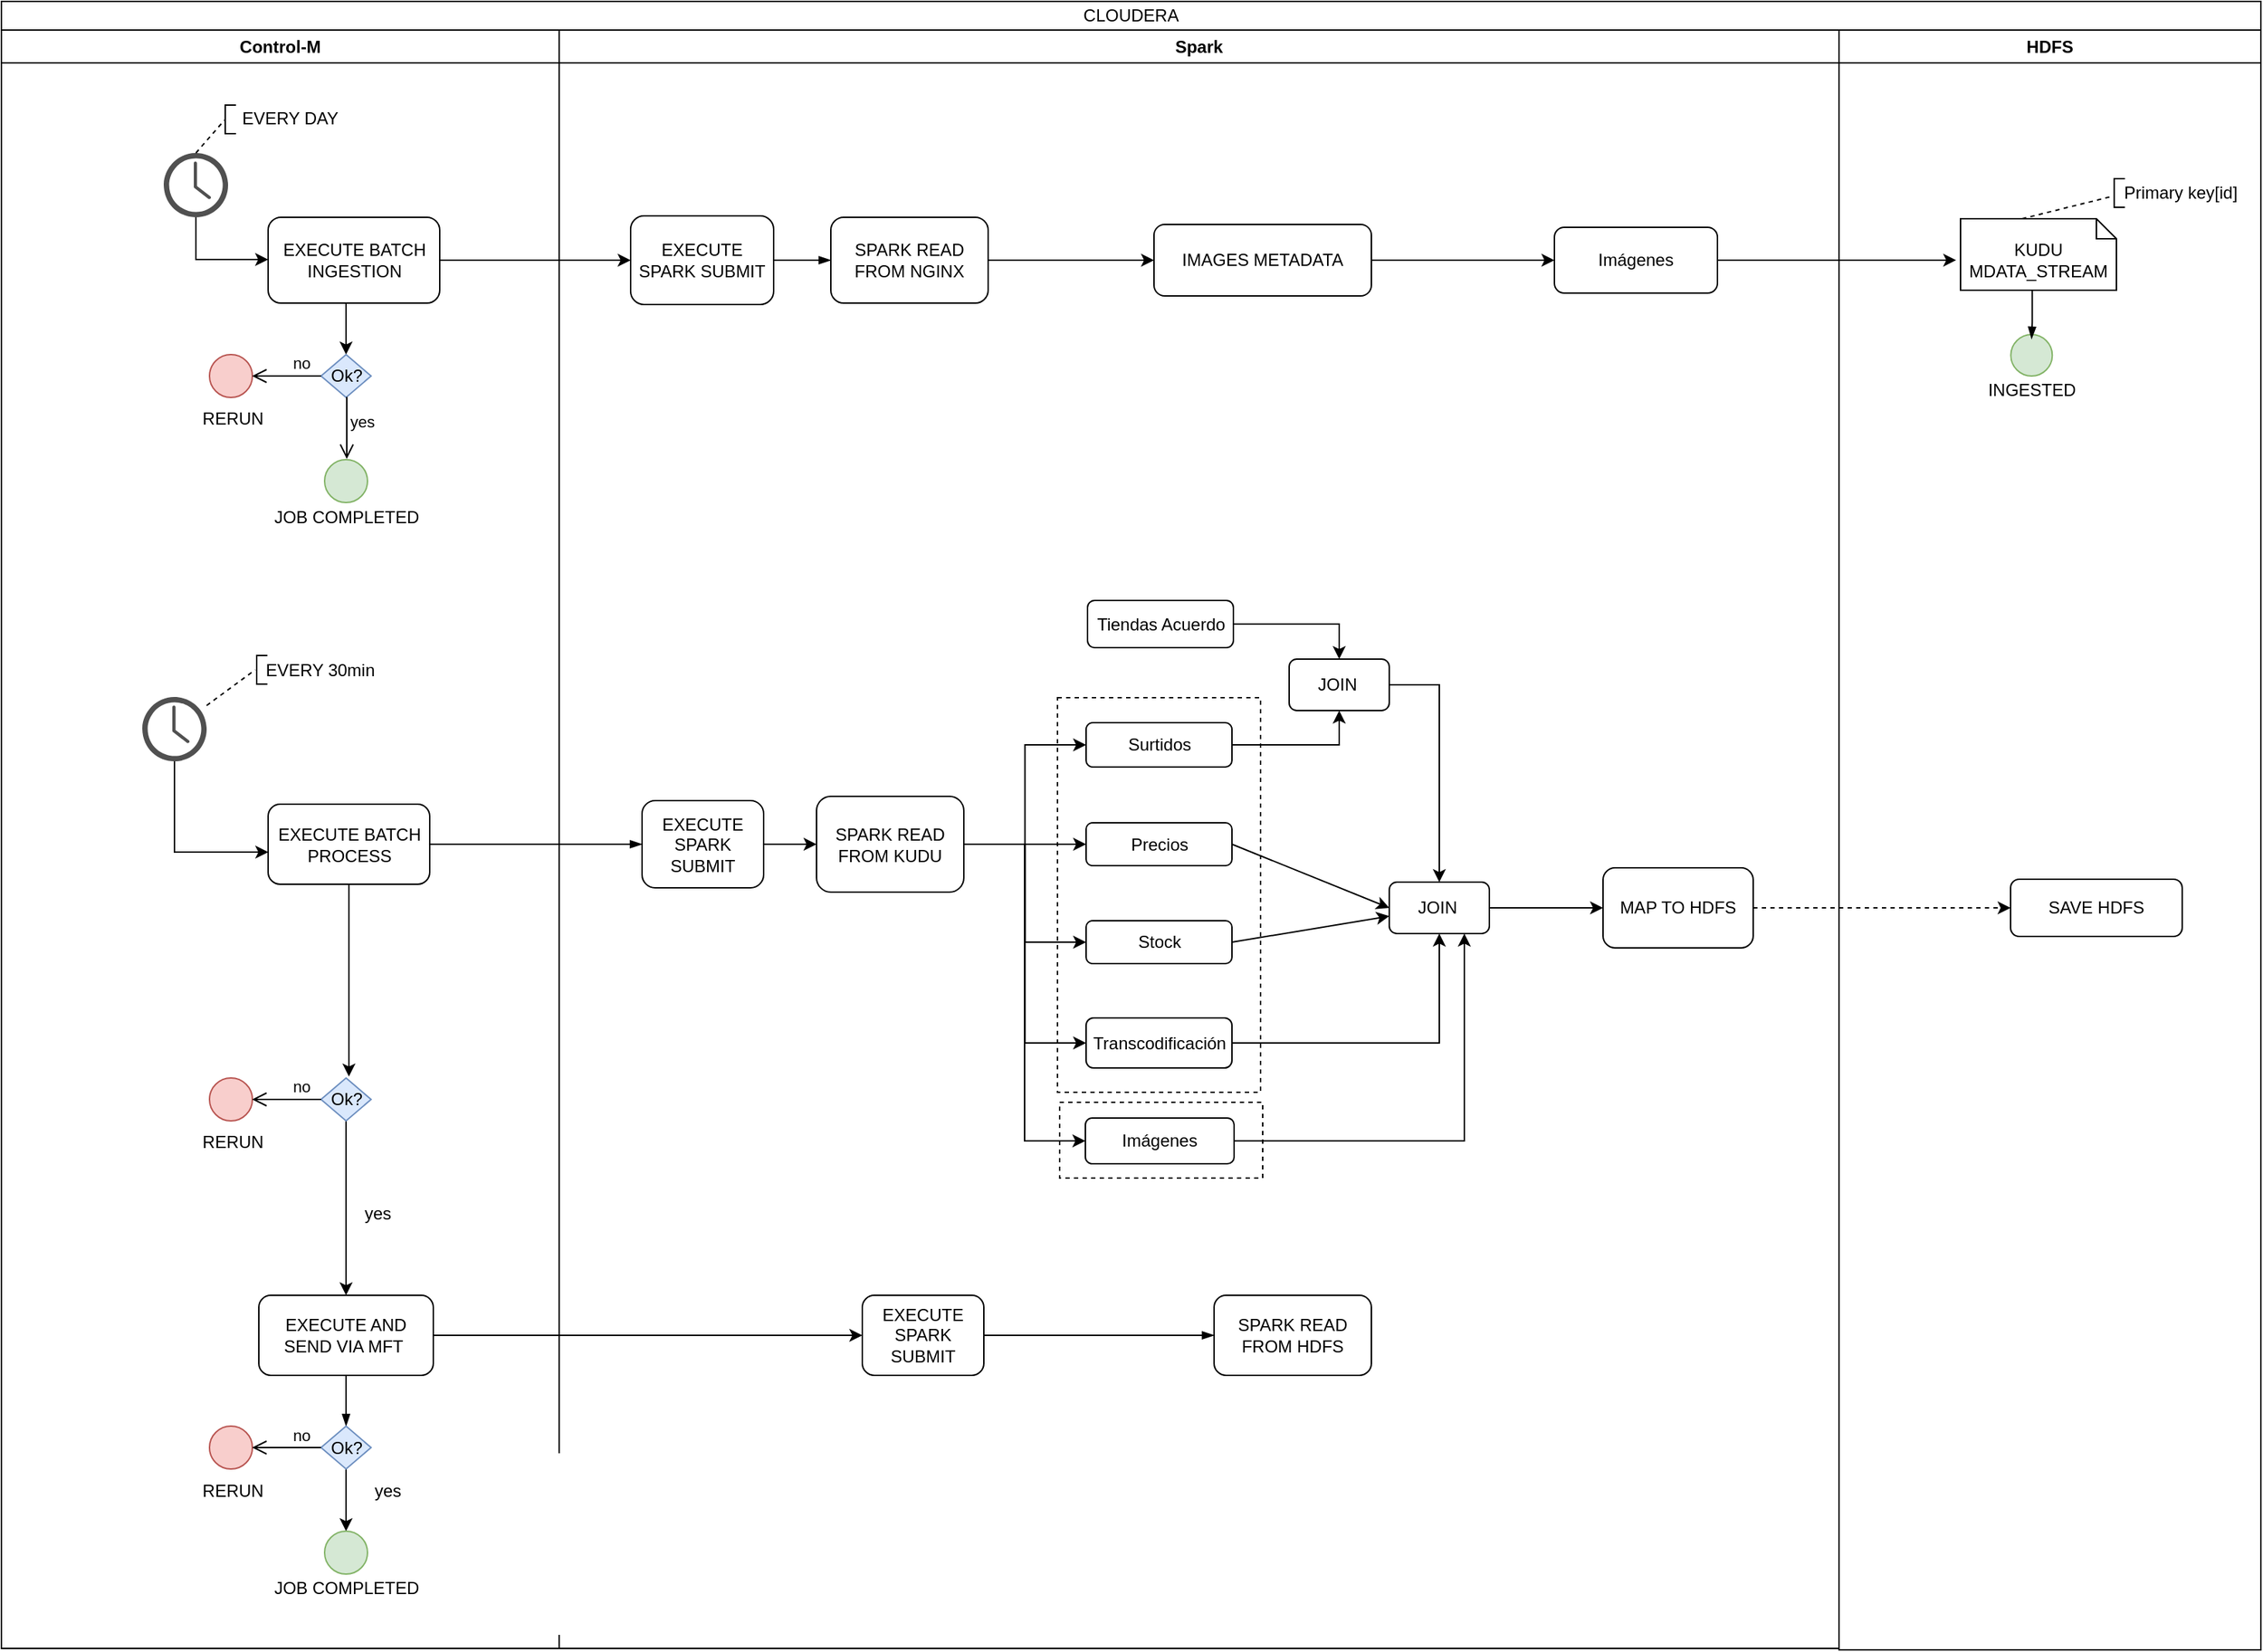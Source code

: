 <mxfile version="12.0.3" type="github" pages="1"><diagram name="Page-1" id="e7e014a7-5840-1c2e-5031-d8a46d1fe8dd"><mxGraphModel dx="1760" dy="948" grid="1" gridSize="10" guides="1" tooltips="1" connect="1" arrows="1" fold="1" page="1" pageScale="1" pageWidth="1169" pageHeight="826" background="#ffffff" math="0" shadow="0"><root><mxCell id="0"/><mxCell id="1" parent="0"/><mxCell id="4" value="Control-M" style="swimlane;whiteSpace=wrap;startSize=23;" parent="1" vertex="1"><mxGeometry x="460" y="138" width="390" height="1132" as="geometry"/></mxCell><mxCell id="GZh9cKbUiOJqMB71wTKI-36" style="edgeStyle=orthogonalEdgeStyle;rounded=0;orthogonalLoop=1;jettySize=auto;html=1;entryX=0.001;entryY=0.599;entryDx=0;entryDy=0;entryPerimeter=0;" edge="1" parent="4" source="-tJp1rb8S91as2KeqpWI-138" target="-tJp1rb8S91as2KeqpWI-190"><mxGeometry relative="1" as="geometry"><Array as="points"><mxPoint x="121" y="575"/></Array></mxGeometry></mxCell><mxCell id="GZh9cKbUiOJqMB71wTKI-37" style="rounded=0;orthogonalLoop=1;jettySize=auto;html=1;entryX=0;entryY=0.5;entryDx=0;entryDy=0;dashed=1;endArrow=none;endFill=0;" edge="1" parent="4" source="-tJp1rb8S91as2KeqpWI-138" target="-tJp1rb8S91as2KeqpWI-142"><mxGeometry relative="1" as="geometry"/></mxCell><mxCell id="-tJp1rb8S91as2KeqpWI-138" value="" style="pointerEvents=1;shadow=0;dashed=0;html=1;strokeColor=none;fillColor=#505050;labelPosition=center;verticalLabelPosition=bottom;verticalAlign=top;outlineConnect=0;align=center;shape=mxgraph.office.concepts.clock;" parent="4" vertex="1"><mxGeometry x="98.5" y="466.5" width="45" height="45" as="geometry"/></mxCell><mxCell id="-tJp1rb8S91as2KeqpWI-140" value="" style="shape=partialRectangle;whiteSpace=wrap;html=1;bottom=1;right=1;left=1;top=0;fillColor=none;routingCenterX=-0.5;rotation=90;" parent="4" vertex="1"><mxGeometry x="172" y="444" width="20" height="7" as="geometry"/></mxCell><mxCell id="-tJp1rb8S91as2KeqpWI-142" value="EVERY 30min" style="text;html=1;strokeColor=none;fillColor=none;align=center;verticalAlign=middle;whiteSpace=wrap;rounded=0;" parent="4" vertex="1"><mxGeometry x="177.5" y="437.5" width="90" height="20" as="geometry"/></mxCell><mxCell id="-tJp1rb8S91as2KeqpWI-194" style="edgeStyle=orthogonalEdgeStyle;rounded=0;orthogonalLoop=1;jettySize=auto;html=1;exitX=0.5;exitY=1;exitDx=0;exitDy=0;entryX=0.5;entryY=0;entryDx=0;entryDy=0;endArrow=blockThin;endFill=1;" parent="4" target="-tJp1rb8S91as2KeqpWI-165" edge="1"><mxGeometry relative="1" as="geometry"><mxPoint x="256" y="940.5" as="sourcePoint"/></mxGeometry></mxCell><mxCell id="-tJp1rb8S91as2KeqpWI-190" value="EXECUTE BATCH PROCESS" style="rounded=1;whiteSpace=wrap;html=1;" parent="4" vertex="1"><mxGeometry x="186.5" y="541.5" width="113" height="56" as="geometry"/></mxCell><mxCell id="-tJp1rb8S91as2KeqpWI-151" value="" style="ellipse;whiteSpace=wrap;html=1;aspect=fixed;fillColor=#f8cecc;strokeColor=#b85450;" parent="4" vertex="1"><mxGeometry x="145.5" y="976.5" width="30" height="30" as="geometry"/></mxCell><mxCell id="-tJp1rb8S91as2KeqpWI-152" value="RERUN" style="text;html=1;strokeColor=none;fillColor=none;align=center;verticalAlign=middle;whiteSpace=wrap;rounded=0;" parent="4" vertex="1"><mxGeometry x="141.5" y="1011.5" width="40" height="20" as="geometry"/></mxCell><mxCell id="GZh9cKbUiOJqMB71wTKI-81" style="edgeStyle=orthogonalEdgeStyle;rounded=0;orthogonalLoop=1;jettySize=auto;html=1;entryX=0.5;entryY=0;entryDx=0;entryDy=0;endArrow=classic;endFill=1;" edge="1" parent="4" source="-tJp1rb8S91as2KeqpWI-165" target="co7JI1_3RgrQiAgqYiiP-55"><mxGeometry relative="1" as="geometry"/></mxCell><mxCell id="-tJp1rb8S91as2KeqpWI-165" value="Ok?" style="rhombus;whiteSpace=wrap;html=1;fillColor=#dae8fc;strokeColor=#6c8ebf;" parent="4" vertex="1"><mxGeometry x="223.5" y="976.5" width="35" height="30" as="geometry"/></mxCell><mxCell id="-tJp1rb8S91as2KeqpWI-166" value="no" style="edgeStyle=orthogonalEdgeStyle;html=1;align=left;verticalAlign=bottom;endArrow=open;endSize=8;entryX=1;entryY=0.5;entryDx=0;entryDy=0;" parent="4" edge="1"><mxGeometry x="-0.087" relative="1" as="geometry"><mxPoint x="175.293" y="991.5" as="targetPoint"/><mxPoint x="223.5" y="991.5" as="sourcePoint"/><mxPoint as="offset"/></mxGeometry></mxCell><mxCell id="co7JI1_3RgrQiAgqYiiP-38" value="EXECUTE AND SEND VIA MFT&amp;nbsp;" style="rounded=1;whiteSpace=wrap;html=1;" parent="4" vertex="1"><mxGeometry x="180" y="885" width="122" height="56" as="geometry"/></mxCell><mxCell id="co7JI1_3RgrQiAgqYiiP-49" value="" style="ellipse;whiteSpace=wrap;html=1;aspect=fixed;fillColor=#f8cecc;strokeColor=#b85450;" parent="4" vertex="1"><mxGeometry x="145.5" y="733" width="30" height="30" as="geometry"/></mxCell><mxCell id="co7JI1_3RgrQiAgqYiiP-50" value="RERUN" style="text;html=1;strokeColor=none;fillColor=none;align=center;verticalAlign=middle;whiteSpace=wrap;rounded=0;" parent="4" vertex="1"><mxGeometry x="141.5" y="768" width="40" height="20" as="geometry"/></mxCell><mxCell id="GZh9cKbUiOJqMB71wTKI-75" style="edgeStyle=orthogonalEdgeStyle;rounded=0;orthogonalLoop=1;jettySize=auto;html=1;endArrow=classic;endFill=1;" edge="1" parent="4" source="co7JI1_3RgrQiAgqYiiP-51" target="co7JI1_3RgrQiAgqYiiP-38"><mxGeometry relative="1" as="geometry"/></mxCell><mxCell id="co7JI1_3RgrQiAgqYiiP-51" value="Ok?" style="rhombus;whiteSpace=wrap;html=1;fillColor=#dae8fc;strokeColor=#6c8ebf;" parent="4" vertex="1"><mxGeometry x="223.5" y="733" width="35" height="30" as="geometry"/></mxCell><mxCell id="co7JI1_3RgrQiAgqYiiP-52" value="no" style="edgeStyle=orthogonalEdgeStyle;html=1;align=left;verticalAlign=bottom;endArrow=open;endSize=8;entryX=1;entryY=0.5;entryDx=0;entryDy=0;" parent="4" edge="1"><mxGeometry x="-0.087" relative="1" as="geometry"><mxPoint x="175.293" y="748" as="targetPoint"/><mxPoint x="223.5" y="748" as="sourcePoint"/><mxPoint as="offset"/></mxGeometry></mxCell><mxCell id="co7JI1_3RgrQiAgqYiiP-55" value="" style="ellipse;whiteSpace=wrap;html=1;aspect=fixed;fillColor=#d5e8d4;strokeColor=#82b366;" parent="4" vertex="1"><mxGeometry x="226" y="1050" width="30" height="30" as="geometry"/></mxCell><mxCell id="co7JI1_3RgrQiAgqYiiP-56" value="JOB COMPLETED" style="text;html=1;strokeColor=none;fillColor=none;align=center;verticalAlign=middle;whiteSpace=wrap;rounded=0;" parent="4" vertex="1"><mxGeometry x="187.5" y="1080" width="107" height="20" as="geometry"/></mxCell><mxCell id="co7JI1_3RgrQiAgqYiiP-7" value="EVERY DAY" style="text;html=1;strokeColor=none;fillColor=none;align=center;verticalAlign=middle;whiteSpace=wrap;rounded=0;" parent="4" vertex="1"><mxGeometry x="156.5" y="51.5" width="90" height="20" as="geometry"/></mxCell><mxCell id="co7JI1_3RgrQiAgqYiiP-4" value="" style="pointerEvents=1;shadow=0;dashed=0;html=1;strokeColor=none;fillColor=#505050;labelPosition=center;verticalLabelPosition=bottom;verticalAlign=top;outlineConnect=0;align=center;shape=mxgraph.office.concepts.clock;" parent="4" vertex="1"><mxGeometry x="113.5" y="86" width="45" height="45" as="geometry"/></mxCell><mxCell id="co7JI1_3RgrQiAgqYiiP-5" value="" style="endArrow=none;dashed=1;html=1;" parent="4" edge="1"><mxGeometry width="50" height="50" relative="1" as="geometry"><mxPoint x="136.0" y="86.0" as="sourcePoint"/><mxPoint x="156.0" y="63" as="targetPoint"/></mxGeometry></mxCell><mxCell id="co7JI1_3RgrQiAgqYiiP-6" value="" style="shape=partialRectangle;whiteSpace=wrap;html=1;bottom=1;right=1;left=1;top=0;fillColor=none;routingCenterX=-0.5;rotation=90;" parent="4" vertex="1"><mxGeometry x="150" y="59" width="20" height="7" as="geometry"/></mxCell><mxCell id="GZh9cKbUiOJqMB71wTKI-30" style="edgeStyle=orthogonalEdgeStyle;rounded=0;orthogonalLoop=1;jettySize=auto;html=1;exitX=0.5;exitY=1;exitDx=0;exitDy=0;entryX=0.5;entryY=0;entryDx=0;entryDy=0;" edge="1" parent="4" source="co7JI1_3RgrQiAgqYiiP-8" target="GZh9cKbUiOJqMB71wTKI-16"><mxGeometry relative="1" as="geometry"/></mxCell><mxCell id="co7JI1_3RgrQiAgqYiiP-8" value="EXECUTE BATCH INGESTION" style="rounded=1;whiteSpace=wrap;html=1;" parent="4" vertex="1"><mxGeometry x="186.5" y="131" width="120" height="60" as="geometry"/></mxCell><mxCell id="co7JI1_3RgrQiAgqYiiP-57" style="edgeStyle=orthogonalEdgeStyle;rounded=0;orthogonalLoop=1;jettySize=auto;html=1;" parent="4" source="co7JI1_3RgrQiAgqYiiP-4" target="co7JI1_3RgrQiAgqYiiP-8" edge="1"><mxGeometry relative="1" as="geometry"><Array as="points"><mxPoint x="135.5" y="160.5"/></Array></mxGeometry></mxCell><mxCell id="GZh9cKbUiOJqMB71wTKI-14" value="" style="ellipse;whiteSpace=wrap;html=1;aspect=fixed;fillColor=#f8cecc;strokeColor=#b85450;" vertex="1" parent="4"><mxGeometry x="145.5" y="227" width="30" height="30" as="geometry"/></mxCell><mxCell id="GZh9cKbUiOJqMB71wTKI-15" value="RERUN" style="text;html=1;strokeColor=none;fillColor=none;align=center;verticalAlign=middle;whiteSpace=wrap;rounded=0;" vertex="1" parent="4"><mxGeometry x="141.5" y="262" width="40" height="20" as="geometry"/></mxCell><mxCell id="GZh9cKbUiOJqMB71wTKI-16" value="Ok?" style="rhombus;whiteSpace=wrap;html=1;fillColor=#dae8fc;strokeColor=#6c8ebf;" vertex="1" parent="4"><mxGeometry x="223.5" y="227" width="35" height="30" as="geometry"/></mxCell><mxCell id="GZh9cKbUiOJqMB71wTKI-82" value="yes" style="text;html=1;resizable=0;points=[];autosize=1;align=left;verticalAlign=top;spacingTop=-4;" vertex="1" parent="4"><mxGeometry x="258.5" y="1011.5" width="30" height="20" as="geometry"/></mxCell><mxCell id="-tJp1rb8S91as2KeqpWI-44" value="CLOUDERA" style="rounded=0;whiteSpace=wrap;html=1;" parent="1" vertex="1"><mxGeometry x="460" y="118" width="1580" height="20" as="geometry"/></mxCell><mxCell id="-tJp1rb8S91as2KeqpWI-45" value="Spark" style="swimlane;whiteSpace=wrap;startSize=23;" parent="1" vertex="1"><mxGeometry x="850" y="138" width="895" height="1132" as="geometry"/></mxCell><mxCell id="GZh9cKbUiOJqMB71wTKI-49" value="" style="rounded=0;whiteSpace=wrap;html=1;dashed=1;" vertex="1" parent="-tJp1rb8S91as2KeqpWI-45"><mxGeometry x="350" y="750" width="142" height="53" as="geometry"/></mxCell><mxCell id="co7JI1_3RgrQiAgqYiiP-28" value="" style="rounded=0;whiteSpace=wrap;html=1;dashed=1;" parent="-tJp1rb8S91as2KeqpWI-45" vertex="1"><mxGeometry x="348.5" y="467" width="142" height="276" as="geometry"/></mxCell><mxCell id="GZh9cKbUiOJqMB71wTKI-79" style="edgeStyle=orthogonalEdgeStyle;rounded=0;orthogonalLoop=1;jettySize=auto;html=1;entryX=0;entryY=0.5;entryDx=0;entryDy=0;endArrow=classic;endFill=1;" edge="1" parent="-tJp1rb8S91as2KeqpWI-45" source="-tJp1rb8S91as2KeqpWI-168" target="-tJp1rb8S91as2KeqpWI-169"><mxGeometry relative="1" as="geometry"/></mxCell><mxCell id="-tJp1rb8S91as2KeqpWI-168" value="EXECUTE SPARK SUBMIT" style="rounded=1;whiteSpace=wrap;html=1;" parent="-tJp1rb8S91as2KeqpWI-45" vertex="1"><mxGeometry x="58" y="539" width="85" height="61" as="geometry"/></mxCell><mxCell id="GZh9cKbUiOJqMB71wTKI-84" style="edgeStyle=orthogonalEdgeStyle;rounded=0;orthogonalLoop=1;jettySize=auto;html=1;entryX=0;entryY=0.5;entryDx=0;entryDy=0;endArrow=classic;endFill=1;" edge="1" parent="-tJp1rb8S91as2KeqpWI-45" source="-tJp1rb8S91as2KeqpWI-169" target="co7JI1_3RgrQiAgqYiiP-10"><mxGeometry relative="1" as="geometry"/></mxCell><mxCell id="GZh9cKbUiOJqMB71wTKI-85" style="edgeStyle=orthogonalEdgeStyle;rounded=0;orthogonalLoop=1;jettySize=auto;html=1;entryX=0;entryY=0.5;entryDx=0;entryDy=0;endArrow=classic;endFill=1;" edge="1" parent="-tJp1rb8S91as2KeqpWI-45" source="-tJp1rb8S91as2KeqpWI-169" target="co7JI1_3RgrQiAgqYiiP-9"><mxGeometry relative="1" as="geometry"/></mxCell><mxCell id="GZh9cKbUiOJqMB71wTKI-86" style="edgeStyle=orthogonalEdgeStyle;rounded=0;orthogonalLoop=1;jettySize=auto;html=1;entryX=0;entryY=0.5;entryDx=0;entryDy=0;endArrow=classic;endFill=1;" edge="1" parent="-tJp1rb8S91as2KeqpWI-45" source="-tJp1rb8S91as2KeqpWI-169" target="-tJp1rb8S91as2KeqpWI-170"><mxGeometry relative="1" as="geometry"/></mxCell><mxCell id="GZh9cKbUiOJqMB71wTKI-87" style="edgeStyle=orthogonalEdgeStyle;rounded=0;orthogonalLoop=1;jettySize=auto;html=1;entryX=0;entryY=0.5;entryDx=0;entryDy=0;endArrow=classic;endFill=1;" edge="1" parent="-tJp1rb8S91as2KeqpWI-45" source="-tJp1rb8S91as2KeqpWI-169" target="co7JI1_3RgrQiAgqYiiP-11"><mxGeometry relative="1" as="geometry"/></mxCell><mxCell id="GZh9cKbUiOJqMB71wTKI-88" style="edgeStyle=orthogonalEdgeStyle;rounded=0;orthogonalLoop=1;jettySize=auto;html=1;entryX=0;entryY=0.5;entryDx=0;entryDy=0;endArrow=classic;endFill=1;" edge="1" parent="-tJp1rb8S91as2KeqpWI-45" source="-tJp1rb8S91as2KeqpWI-169" target="GZh9cKbUiOJqMB71wTKI-50"><mxGeometry relative="1" as="geometry"/></mxCell><mxCell id="-tJp1rb8S91as2KeqpWI-169" value="SPARK READ FROM KUDU" style="rounded=1;whiteSpace=wrap;html=1;" parent="-tJp1rb8S91as2KeqpWI-45" vertex="1"><mxGeometry x="180" y="536" width="103" height="67" as="geometry"/></mxCell><mxCell id="co7JI1_3RgrQiAgqYiiP-26" style="rounded=0;orthogonalLoop=1;jettySize=auto;html=1;exitX=1;exitY=0.5;exitDx=0;exitDy=0;" parent="-tJp1rb8S91as2KeqpWI-45" source="-tJp1rb8S91as2KeqpWI-170" target="co7JI1_3RgrQiAgqYiiP-22" edge="1"><mxGeometry relative="1" as="geometry"/></mxCell><mxCell id="-tJp1rb8S91as2KeqpWI-170" value="Stock" style="rounded=1;whiteSpace=wrap;html=1;" parent="-tJp1rb8S91as2KeqpWI-45" vertex="1"><mxGeometry x="368.5" y="623" width="102" height="30" as="geometry"/></mxCell><mxCell id="-tJp1rb8S91as2KeqpWI-223" style="edgeStyle=orthogonalEdgeStyle;rounded=0;orthogonalLoop=1;jettySize=auto;html=1;exitX=1;exitY=0.5;exitDx=0;exitDy=0;entryX=0;entryY=0.5;entryDx=0;entryDy=0;endArrow=blockThin;endFill=1;strokeColor=none;" parent="-tJp1rb8S91as2KeqpWI-45" edge="1"><mxGeometry relative="1" as="geometry"><mxPoint x="641.529" y="587.029" as="sourcePoint"/><mxPoint x="667.412" y="587.029" as="targetPoint"/></mxGeometry></mxCell><mxCell id="co7JI1_3RgrQiAgqYiiP-25" style="rounded=0;orthogonalLoop=1;jettySize=auto;html=1;exitX=1;exitY=0.5;exitDx=0;exitDy=0;entryX=0;entryY=0.5;entryDx=0;entryDy=0;" parent="-tJp1rb8S91as2KeqpWI-45" source="co7JI1_3RgrQiAgqYiiP-9" target="co7JI1_3RgrQiAgqYiiP-22" edge="1"><mxGeometry relative="1" as="geometry"/></mxCell><mxCell id="co7JI1_3RgrQiAgqYiiP-9" value="Precios" style="rounded=1;whiteSpace=wrap;html=1;" parent="-tJp1rb8S91as2KeqpWI-45" vertex="1"><mxGeometry x="368.5" y="554.5" width="102" height="30" as="geometry"/></mxCell><mxCell id="co7JI1_3RgrQiAgqYiiP-21" style="edgeStyle=orthogonalEdgeStyle;rounded=0;orthogonalLoop=1;jettySize=auto;html=1;exitX=1;exitY=0.5;exitDx=0;exitDy=0;entryX=0.5;entryY=1;entryDx=0;entryDy=0;" parent="-tJp1rb8S91as2KeqpWI-45" source="co7JI1_3RgrQiAgqYiiP-10" target="co7JI1_3RgrQiAgqYiiP-19" edge="1"><mxGeometry relative="1" as="geometry"/></mxCell><mxCell id="co7JI1_3RgrQiAgqYiiP-10" value="Surtidos" style="rounded=1;whiteSpace=wrap;html=1;" parent="-tJp1rb8S91as2KeqpWI-45" vertex="1"><mxGeometry x="368.5" y="484.5" width="102" height="31" as="geometry"/></mxCell><mxCell id="co7JI1_3RgrQiAgqYiiP-27" style="edgeStyle=orthogonalEdgeStyle;rounded=0;orthogonalLoop=1;jettySize=auto;html=1;exitX=1;exitY=0.5;exitDx=0;exitDy=0;" parent="-tJp1rb8S91as2KeqpWI-45" source="co7JI1_3RgrQiAgqYiiP-11" target="co7JI1_3RgrQiAgqYiiP-22" edge="1"><mxGeometry relative="1" as="geometry"/></mxCell><mxCell id="co7JI1_3RgrQiAgqYiiP-11" value="Transcodificación" style="rounded=1;whiteSpace=wrap;html=1;" parent="-tJp1rb8S91as2KeqpWI-45" vertex="1"><mxGeometry x="368.5" y="691" width="102" height="35" as="geometry"/></mxCell><mxCell id="co7JI1_3RgrQiAgqYiiP-20" style="edgeStyle=orthogonalEdgeStyle;rounded=0;orthogonalLoop=1;jettySize=auto;html=1;exitX=1;exitY=0.5;exitDx=0;exitDy=0;entryX=0.5;entryY=0;entryDx=0;entryDy=0;" parent="-tJp1rb8S91as2KeqpWI-45" source="co7JI1_3RgrQiAgqYiiP-12" target="co7JI1_3RgrQiAgqYiiP-19" edge="1"><mxGeometry relative="1" as="geometry"/></mxCell><mxCell id="co7JI1_3RgrQiAgqYiiP-12" value="Tiendas Acuerdo" style="rounded=1;whiteSpace=wrap;html=1;" parent="-tJp1rb8S91as2KeqpWI-45" vertex="1"><mxGeometry x="369.5" y="399" width="102" height="33" as="geometry"/></mxCell><mxCell id="co7JI1_3RgrQiAgqYiiP-23" style="edgeStyle=orthogonalEdgeStyle;rounded=0;orthogonalLoop=1;jettySize=auto;html=1;exitX=1;exitY=0.5;exitDx=0;exitDy=0;entryX=0.5;entryY=0;entryDx=0;entryDy=0;" parent="-tJp1rb8S91as2KeqpWI-45" source="co7JI1_3RgrQiAgqYiiP-19" target="co7JI1_3RgrQiAgqYiiP-22" edge="1"><mxGeometry relative="1" as="geometry"/></mxCell><mxCell id="co7JI1_3RgrQiAgqYiiP-19" value="JOIN&amp;nbsp;" style="rounded=1;whiteSpace=wrap;html=1;" parent="-tJp1rb8S91as2KeqpWI-45" vertex="1"><mxGeometry x="510.5" y="440" width="70" height="36" as="geometry"/></mxCell><mxCell id="GZh9cKbUiOJqMB71wTKI-52" style="edgeStyle=orthogonalEdgeStyle;rounded=0;orthogonalLoop=1;jettySize=auto;html=1;endArrow=classic;endFill=1;" edge="1" parent="-tJp1rb8S91as2KeqpWI-45" source="co7JI1_3RgrQiAgqYiiP-22" target="-tJp1rb8S91as2KeqpWI-171"><mxGeometry relative="1" as="geometry"/></mxCell><mxCell id="co7JI1_3RgrQiAgqYiiP-22" value="JOIN&amp;nbsp;" style="rounded=1;whiteSpace=wrap;html=1;" parent="-tJp1rb8S91as2KeqpWI-45" vertex="1"><mxGeometry x="580.5" y="596" width="70" height="36" as="geometry"/></mxCell><mxCell id="-tJp1rb8S91as2KeqpWI-171" value="MAP TO HDFS" style="rounded=1;whiteSpace=wrap;html=1;" parent="-tJp1rb8S91as2KeqpWI-45" vertex="1"><mxGeometry x="730" y="586" width="105" height="56" as="geometry"/></mxCell><mxCell id="TqquburG1wggnyQFB-Ty-6" value="Imágenes" style="rounded=1;whiteSpace=wrap;html=1;" parent="-tJp1rb8S91as2KeqpWI-45" vertex="1"><mxGeometry x="696" y="138" width="114" height="46" as="geometry"/></mxCell><mxCell id="VhaFqa6RfwRdbZpefLKa-6" value="IMAGES METADATA" style="rounded=1;whiteSpace=wrap;html=1;" parent="-tJp1rb8S91as2KeqpWI-45" vertex="1"><mxGeometry x="416" y="136" width="152" height="50" as="geometry"/></mxCell><mxCell id="TqquburG1wggnyQFB-Ty-8" style="edgeStyle=orthogonalEdgeStyle;rounded=0;orthogonalLoop=1;jettySize=auto;html=1;" parent="-tJp1rb8S91as2KeqpWI-45" source="VhaFqa6RfwRdbZpefLKa-6" target="TqquburG1wggnyQFB-Ty-6" edge="1"><mxGeometry relative="1" as="geometry"/></mxCell><mxCell id="ZJedpxaUurKtZu2sU3fG-23" value="EXECUTE SPARK SUBMIT" style="rounded=1;whiteSpace=wrap;html=1;" parent="-tJp1rb8S91as2KeqpWI-45" vertex="1"><mxGeometry x="50" y="130" width="100" height="62" as="geometry"/></mxCell><mxCell id="ZJedpxaUurKtZu2sU3fG-25" style="edgeStyle=orthogonalEdgeStyle;rounded=0;orthogonalLoop=1;jettySize=auto;html=1;exitX=1;exitY=0.5;exitDx=0;exitDy=0;" parent="-tJp1rb8S91as2KeqpWI-45" source="ZJedpxaUurKtZu2sU3fG-24" target="VhaFqa6RfwRdbZpefLKa-6" edge="1"><mxGeometry relative="1" as="geometry"/></mxCell><mxCell id="ZJedpxaUurKtZu2sU3fG-24" value="SPARK READ FROM NGINX" style="rounded=1;whiteSpace=wrap;html=1;" parent="-tJp1rb8S91as2KeqpWI-45" vertex="1"><mxGeometry x="190" y="131" width="110" height="60" as="geometry"/></mxCell><mxCell id="ZJedpxaUurKtZu2sU3fG-22" style="edgeStyle=orthogonalEdgeStyle;rounded=0;orthogonalLoop=1;jettySize=auto;html=1;exitX=1;exitY=0.5;exitDx=0;exitDy=0;entryX=0;entryY=0.5;entryDx=0;entryDy=0;endArrow=blockThin;endFill=1;" parent="-tJp1rb8S91as2KeqpWI-45" source="ZJedpxaUurKtZu2sU3fG-23" target="ZJedpxaUurKtZu2sU3fG-24" edge="1"><mxGeometry relative="1" as="geometry"/></mxCell><mxCell id="GZh9cKbUiOJqMB71wTKI-51" style="edgeStyle=orthogonalEdgeStyle;rounded=0;orthogonalLoop=1;jettySize=auto;html=1;exitX=1;exitY=0.5;exitDx=0;exitDy=0;entryX=0.75;entryY=1;entryDx=0;entryDy=0;endArrow=classic;endFill=1;" edge="1" parent="-tJp1rb8S91as2KeqpWI-45" source="GZh9cKbUiOJqMB71wTKI-50" target="co7JI1_3RgrQiAgqYiiP-22"><mxGeometry relative="1" as="geometry"/></mxCell><mxCell id="GZh9cKbUiOJqMB71wTKI-50" value="Imágenes" style="rounded=1;whiteSpace=wrap;html=1;" vertex="1" parent="-tJp1rb8S91as2KeqpWI-45"><mxGeometry x="368" y="761" width="104" height="32" as="geometry"/></mxCell><mxCell id="GZh9cKbUiOJqMB71wTKI-54" value="EXECUTE SPARK SUBMIT" style="rounded=1;whiteSpace=wrap;html=1;" vertex="1" parent="-tJp1rb8S91as2KeqpWI-45"><mxGeometry x="212" y="885" width="85" height="56" as="geometry"/></mxCell><mxCell id="GZh9cKbUiOJqMB71wTKI-55" value="SPARK READ FROM HDFS" style="rounded=1;whiteSpace=wrap;html=1;" vertex="1" parent="-tJp1rb8S91as2KeqpWI-45"><mxGeometry x="458" y="885" width="110" height="56" as="geometry"/></mxCell><mxCell id="GZh9cKbUiOJqMB71wTKI-53" style="edgeStyle=orthogonalEdgeStyle;rounded=0;orthogonalLoop=1;jettySize=auto;html=1;exitX=1;exitY=0.5;exitDx=0;exitDy=0;entryX=0;entryY=0.5;entryDx=0;entryDy=0;endArrow=blockThin;endFill=1;" edge="1" parent="-tJp1rb8S91as2KeqpWI-45" source="GZh9cKbUiOJqMB71wTKI-54" target="GZh9cKbUiOJqMB71wTKI-55"><mxGeometry relative="1" as="geometry"/></mxCell><mxCell id="-tJp1rb8S91as2KeqpWI-64" value="HDFS" style="swimlane;whiteSpace=wrap" parent="1" vertex="1"><mxGeometry x="1745" y="138" width="295" height="1133" as="geometry"/></mxCell><mxCell id="TqquburG1wggnyQFB-Ty-4" value="SAVE HDFS" style="rounded=1;whiteSpace=wrap;html=1;" parent="-tJp1rb8S91as2KeqpWI-64" vertex="1"><mxGeometry x="120" y="594" width="120" height="40" as="geometry"/></mxCell><mxCell id="ZJedpxaUurKtZu2sU3fG-5" value="&lt;br&gt;KUDU&lt;br&gt;MDATA_STREAM" style="shape=note;whiteSpace=wrap;html=1;size=14;verticalAlign=top;align=center;spacingTop=-6;" parent="-tJp1rb8S91as2KeqpWI-64" vertex="1"><mxGeometry x="85" y="132" width="109" height="50" as="geometry"/></mxCell><mxCell id="ZJedpxaUurKtZu2sU3fG-6" value="" style="ellipse;whiteSpace=wrap;html=1;aspect=fixed;fillColor=#d5e8d4;strokeColor=#82b366;" parent="-tJp1rb8S91as2KeqpWI-64" vertex="1"><mxGeometry x="120.167" y="213" width="29" height="29" as="geometry"/></mxCell><mxCell id="ZJedpxaUurKtZu2sU3fG-7" style="edgeStyle=orthogonalEdgeStyle;rounded=0;orthogonalLoop=1;jettySize=auto;html=1;endArrow=blockThin;endFill=1;entryX=0.5;entryY=0;entryDx=0;entryDy=0;" parent="-tJp1rb8S91as2KeqpWI-64" source="ZJedpxaUurKtZu2sU3fG-5" edge="1"><mxGeometry relative="1" as="geometry"><mxPoint x="134.686" y="216.039" as="targetPoint"/><Array as="points"><mxPoint x="135.167" y="204.5"/><mxPoint x="135.167" y="204.5"/></Array></mxGeometry></mxCell><mxCell id="ZJedpxaUurKtZu2sU3fG-8" value="INGESTED" style="text;html=1;strokeColor=none;fillColor=none;align=center;verticalAlign=middle;whiteSpace=wrap;rounded=0;" parent="-tJp1rb8S91as2KeqpWI-64" vertex="1"><mxGeometry x="114.667" y="242" width="40" height="20" as="geometry"/></mxCell><mxCell id="ZJedpxaUurKtZu2sU3fG-9" value="" style="shape=partialRectangle;whiteSpace=wrap;html=1;bottom=1;right=1;left=1;top=0;fillColor=none;routingCenterX=-0.5;rotation=90;" parent="-tJp1rb8S91as2KeqpWI-64" vertex="1"><mxGeometry x="185.937" y="110.5" width="20" height="7" as="geometry"/></mxCell><mxCell id="ZJedpxaUurKtZu2sU3fG-10" value="" style="endArrow=none;dashed=1;html=1;exitX=0;exitY=0;exitDx=43;exitDy=0;exitPerimeter=0;entryX=0.5;entryY=1;entryDx=0;entryDy=0;" parent="-tJp1rb8S91as2KeqpWI-64" source="ZJedpxaUurKtZu2sU3fG-5" edge="1"><mxGeometry width="50" height="50" relative="1" as="geometry"><mxPoint x="-1620.333" y="10.5" as="sourcePoint"/><mxPoint x="192.437" y="116.0" as="targetPoint"/></mxGeometry></mxCell><mxCell id="ZJedpxaUurKtZu2sU3fG-17" value="Primary key[id]" style="text;html=1;strokeColor=none;fillColor=none;align=center;verticalAlign=middle;whiteSpace=wrap;rounded=0;" parent="-tJp1rb8S91as2KeqpWI-64" vertex="1"><mxGeometry x="193.667" y="106" width="90" height="16" as="geometry"/></mxCell><mxCell id="-tJp1rb8S91as2KeqpWI-173" style="edgeStyle=orthogonalEdgeStyle;rounded=0;orthogonalLoop=1;jettySize=auto;html=1;exitX=1;exitY=0.5;exitDx=0;exitDy=0;entryX=0;entryY=0.5;entryDx=0;entryDy=0;endArrow=blockThin;endFill=1;" parent="1" source="-tJp1rb8S91as2KeqpWI-190" target="-tJp1rb8S91as2KeqpWI-168" edge="1"><mxGeometry relative="1" as="geometry"><mxPoint x="788.19" y="557.452" as="sourcePoint"/></mxGeometry></mxCell><mxCell id="GZh9cKbUiOJqMB71wTKI-4" style="edgeStyle=orthogonalEdgeStyle;rounded=0;orthogonalLoop=1;jettySize=auto;html=1;exitX=1;exitY=0.5;exitDx=0;exitDy=0;entryX=0;entryY=0.5;entryDx=0;entryDy=0;" edge="1" parent="1" source="co7JI1_3RgrQiAgqYiiP-8" target="ZJedpxaUurKtZu2sU3fG-23"><mxGeometry relative="1" as="geometry"/></mxCell><mxCell id="GZh9cKbUiOJqMB71wTKI-25" value="no" style="edgeStyle=orthogonalEdgeStyle;html=1;align=left;verticalAlign=bottom;endArrow=open;endSize=8;entryX=1;entryY=0.5;entryDx=0;entryDy=0;" edge="1" parent="1"><mxGeometry x="-0.087" relative="1" as="geometry"><mxPoint x="635.293" y="380" as="targetPoint"/><mxPoint x="683.5" y="380" as="sourcePoint"/><mxPoint as="offset"/></mxGeometry></mxCell><mxCell id="GZh9cKbUiOJqMB71wTKI-26" value="yes" style="edgeStyle=orthogonalEdgeStyle;html=1;align=left;verticalAlign=top;endArrow=open;endSize=8;entryX=0.5;entryY=0;entryDx=0;entryDy=0;" edge="1" parent="1"><mxGeometry x="0.009" y="18" relative="1" as="geometry"><mxPoint x="701.5" y="438" as="targetPoint"/><mxPoint x="-18" y="-18" as="offset"/><mxPoint x="701.5" y="394.571" as="sourcePoint"/></mxGeometry></mxCell><mxCell id="GZh9cKbUiOJqMB71wTKI-27" value="" style="ellipse;whiteSpace=wrap;html=1;aspect=fixed;fillColor=#d5e8d4;strokeColor=#82b366;" vertex="1" parent="1"><mxGeometry x="686" y="438.5" width="30" height="30" as="geometry"/></mxCell><mxCell id="GZh9cKbUiOJqMB71wTKI-28" value="JOB COMPLETED" style="text;html=1;strokeColor=none;fillColor=none;align=center;verticalAlign=middle;whiteSpace=wrap;rounded=0;" vertex="1" parent="1"><mxGeometry x="647.5" y="468.5" width="107" height="20" as="geometry"/></mxCell><mxCell id="GZh9cKbUiOJqMB71wTKI-46" style="edgeStyle=orthogonalEdgeStyle;rounded=0;orthogonalLoop=1;jettySize=auto;html=1;exitX=1;exitY=0.5;exitDx=0;exitDy=0;entryX=-0.028;entryY=0.579;entryDx=0;entryDy=0;entryPerimeter=0;endArrow=classic;endFill=1;" edge="1" parent="1" source="TqquburG1wggnyQFB-Ty-6" target="ZJedpxaUurKtZu2sU3fG-5"><mxGeometry relative="1" as="geometry"/></mxCell><mxCell id="GZh9cKbUiOJqMB71wTKI-48" style="edgeStyle=orthogonalEdgeStyle;rounded=0;orthogonalLoop=1;jettySize=auto;html=1;entryX=0;entryY=0.5;entryDx=0;entryDy=0;endArrow=classic;endFill=1;dashed=1;" edge="1" parent="1" source="-tJp1rb8S91as2KeqpWI-171" target="TqquburG1wggnyQFB-Ty-4"><mxGeometry relative="1" as="geometry"/></mxCell><mxCell id="GZh9cKbUiOJqMB71wTKI-56" style="edgeStyle=orthogonalEdgeStyle;rounded=0;orthogonalLoop=1;jettySize=auto;html=1;exitX=1;exitY=0.5;exitDx=0;exitDy=0;entryX=0;entryY=0.5;entryDx=0;entryDy=0;endArrow=classic;endFill=1;" edge="1" parent="1" source="co7JI1_3RgrQiAgqYiiP-38" target="GZh9cKbUiOJqMB71wTKI-54"><mxGeometry relative="1" as="geometry"/></mxCell><mxCell id="GZh9cKbUiOJqMB71wTKI-73" style="edgeStyle=orthogonalEdgeStyle;rounded=0;orthogonalLoop=1;jettySize=auto;html=1;endArrow=classic;endFill=1;" edge="1" parent="1" source="-tJp1rb8S91as2KeqpWI-190"><mxGeometry relative="1" as="geometry"><mxPoint x="703" y="870" as="targetPoint"/></mxGeometry></mxCell><mxCell id="GZh9cKbUiOJqMB71wTKI-77" value="yes" style="text;html=1;resizable=0;points=[];autosize=1;align=left;verticalAlign=top;spacingTop=-4;" vertex="1" parent="1"><mxGeometry x="712" y="956" width="30" height="20" as="geometry"/></mxCell></root></mxGraphModel></diagram></mxfile>